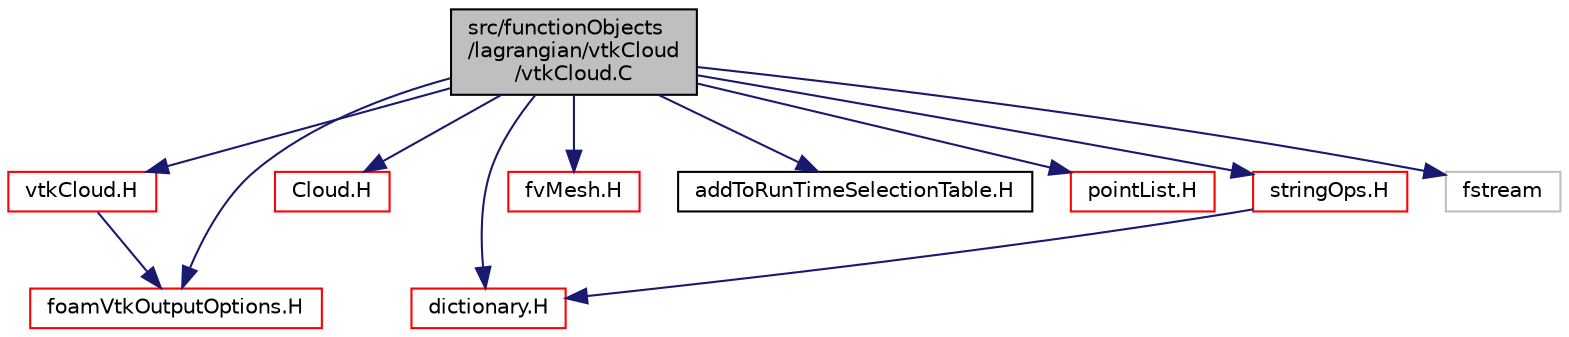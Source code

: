 digraph "src/functionObjects/lagrangian/vtkCloud/vtkCloud.C"
{
  bgcolor="transparent";
  edge [fontname="Helvetica",fontsize="10",labelfontname="Helvetica",labelfontsize="10"];
  node [fontname="Helvetica",fontsize="10",shape=record];
  Node1 [label="src/functionObjects\l/lagrangian/vtkCloud\l/vtkCloud.C",height=0.2,width=0.4,color="black", fillcolor="grey75", style="filled" fontcolor="black"];
  Node1 -> Node2 [color="midnightblue",fontsize="10",style="solid",fontname="Helvetica"];
  Node2 [label="vtkCloud.H",height=0.2,width=0.4,color="red",URL="$vtkCloud_8H.html"];
  Node2 -> Node3 [color="midnightblue",fontsize="10",style="solid",fontname="Helvetica"];
  Node3 [label="foamVtkOutputOptions.H",height=0.2,width=0.4,color="red",URL="$foamVtkOutputOptions_8H.html"];
  Node1 -> Node4 [color="midnightblue",fontsize="10",style="solid",fontname="Helvetica"];
  Node4 [label="Cloud.H",height=0.2,width=0.4,color="red",URL="$Cloud_8H.html"];
  Node1 -> Node5 [color="midnightblue",fontsize="10",style="solid",fontname="Helvetica"];
  Node5 [label="dictionary.H",height=0.2,width=0.4,color="red",URL="$dictionary_8H.html"];
  Node1 -> Node6 [color="midnightblue",fontsize="10",style="solid",fontname="Helvetica"];
  Node6 [label="fvMesh.H",height=0.2,width=0.4,color="red",URL="$fvMesh_8H.html"];
  Node1 -> Node3 [color="midnightblue",fontsize="10",style="solid",fontname="Helvetica"];
  Node1 -> Node7 [color="midnightblue",fontsize="10",style="solid",fontname="Helvetica"];
  Node7 [label="addToRunTimeSelectionTable.H",height=0.2,width=0.4,color="black",URL="$addToRunTimeSelectionTable_8H.html",tooltip="Macros for easy insertion into run-time selection tables. "];
  Node1 -> Node8 [color="midnightblue",fontsize="10",style="solid",fontname="Helvetica"];
  Node8 [label="pointList.H",height=0.2,width=0.4,color="red",URL="$pointList_8H.html"];
  Node1 -> Node9 [color="midnightblue",fontsize="10",style="solid",fontname="Helvetica"];
  Node9 [label="stringOps.H",height=0.2,width=0.4,color="red",URL="$stringOps_8H.html"];
  Node9 -> Node5 [color="midnightblue",fontsize="10",style="solid",fontname="Helvetica"];
  Node1 -> Node10 [color="midnightblue",fontsize="10",style="solid",fontname="Helvetica"];
  Node10 [label="fstream",height=0.2,width=0.4,color="grey75"];
}
